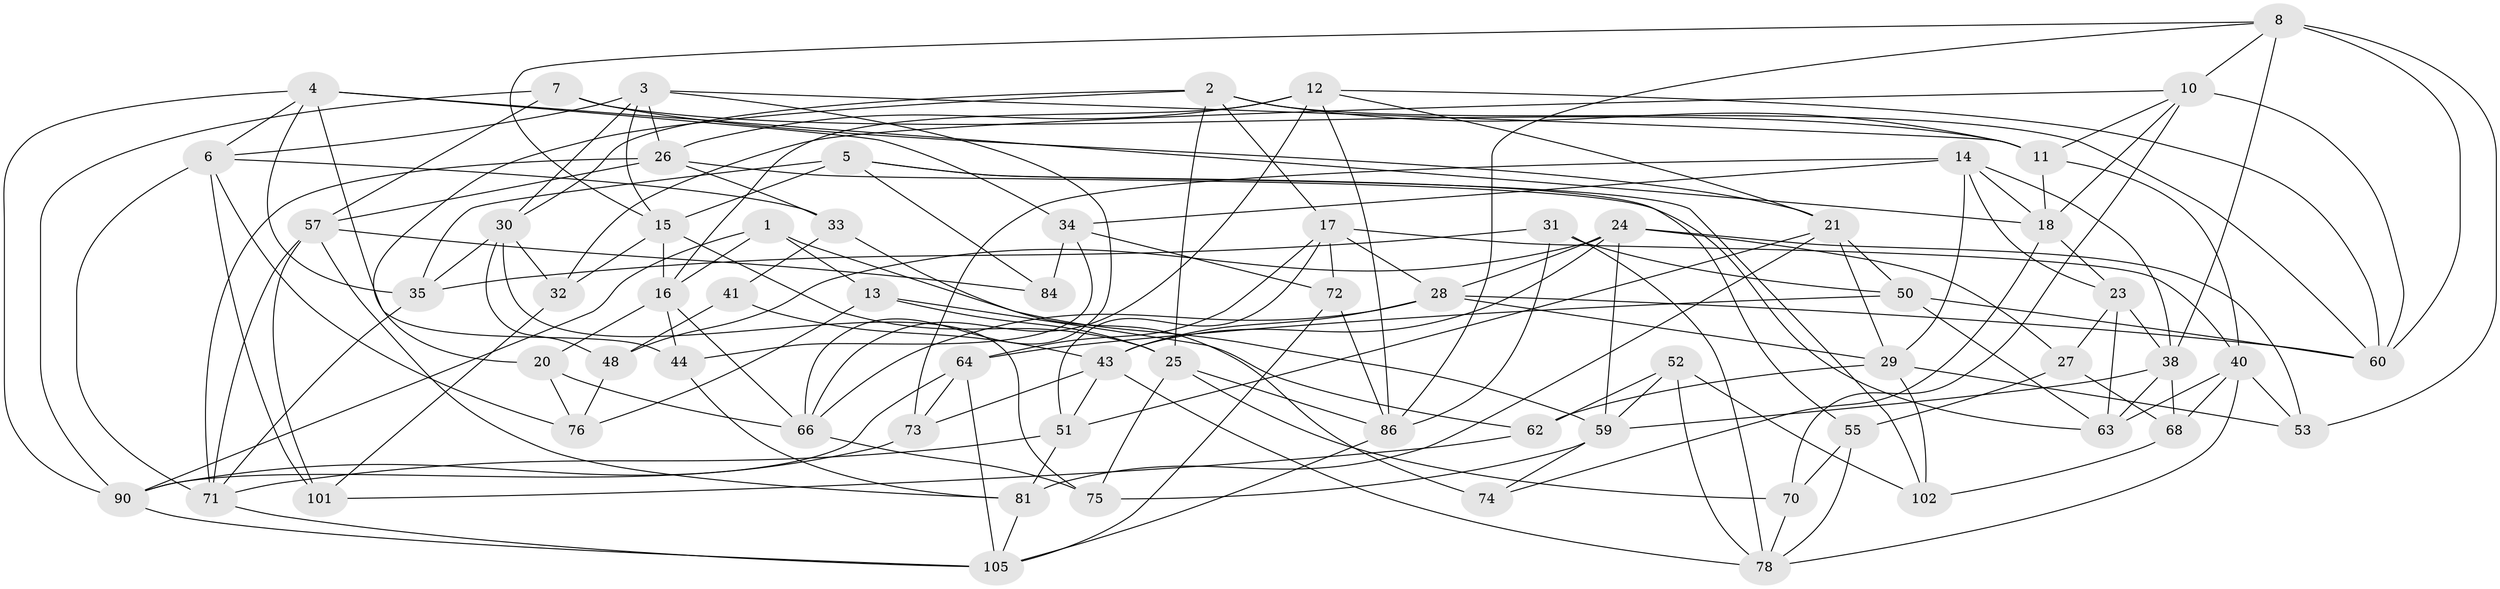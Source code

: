 // original degree distribution, {4: 1.0}
// Generated by graph-tools (version 1.1) at 2025/11/02/27/25 16:11:42]
// undirected, 66 vertices, 167 edges
graph export_dot {
graph [start="1"]
  node [color=gray90,style=filled];
  1;
  2 [super="+79"];
  3 [super="+97"];
  4 [super="+9"];
  5 [super="+91"];
  6 [super="+83"];
  7;
  8 [super="+103"];
  10 [super="+65"];
  11 [super="+82"];
  12 [super="+22"];
  13;
  14 [super="+36"];
  15 [super="+77"];
  16 [super="+19"];
  17 [super="+42"];
  18 [super="+100"];
  20;
  21 [super="+37"];
  23 [super="+69"];
  24 [super="+56"];
  25 [super="+39"];
  26 [super="+46"];
  27;
  28 [super="+95"];
  29 [super="+80"];
  30 [super="+94"];
  31;
  32;
  33 [super="+99"];
  34 [super="+49"];
  35 [super="+47"];
  38 [super="+45"];
  40 [super="+58"];
  41;
  43 [super="+108"];
  44;
  48;
  50 [super="+67"];
  51 [super="+54"];
  52;
  53;
  55;
  57 [super="+61"];
  59 [super="+104"];
  60 [super="+89"];
  62;
  63 [super="+98"];
  64 [super="+96"];
  66 [super="+93"];
  68;
  70;
  71 [super="+85"];
  72;
  73;
  74;
  75;
  76;
  78 [super="+92"];
  81 [super="+88"];
  84;
  86 [super="+87"];
  90 [super="+107"];
  101;
  102;
  105 [super="+106"];
  1 -- 13;
  1 -- 59;
  1 -- 90;
  1 -- 16;
  2 -- 20;
  2 -- 11;
  2 -- 60;
  2 -- 17;
  2 -- 30;
  2 -- 25;
  3 -- 6;
  3 -- 15;
  3 -- 11;
  3 -- 26;
  3 -- 66;
  3 -- 30;
  4 -- 90;
  4 -- 35;
  4 -- 6;
  4 -- 34;
  4 -- 18;
  4 -- 44;
  5 -- 15;
  5 -- 35 [weight=2];
  5 -- 84;
  5 -- 102;
  5 -- 55;
  6 -- 76;
  6 -- 71;
  6 -- 33;
  6 -- 101;
  7 -- 11;
  7 -- 57;
  7 -- 90;
  7 -- 21;
  8 -- 15;
  8 -- 10;
  8 -- 53;
  8 -- 86;
  8 -- 38;
  8 -- 60;
  10 -- 18;
  10 -- 32;
  10 -- 70;
  10 -- 11;
  10 -- 60;
  11 -- 40;
  11 -- 18;
  12 -- 86;
  12 -- 60;
  12 -- 16;
  12 -- 21;
  12 -- 26;
  12 -- 66;
  13 -- 76;
  13 -- 25;
  13 -- 62;
  14 -- 38;
  14 -- 23;
  14 -- 29;
  14 -- 73;
  14 -- 34;
  14 -- 18;
  15 -- 32;
  15 -- 25;
  15 -- 16;
  16 -- 66;
  16 -- 44;
  16 -- 20;
  17 -- 64;
  17 -- 72;
  17 -- 51;
  17 -- 28;
  17 -- 40;
  18 -- 74;
  18 -- 23;
  20 -- 66;
  20 -- 76;
  21 -- 51;
  21 -- 29;
  21 -- 50;
  21 -- 81;
  23 -- 27;
  23 -- 63 [weight=2];
  23 -- 38;
  24 -- 27;
  24 -- 59;
  24 -- 43;
  24 -- 48;
  24 -- 28;
  24 -- 53;
  25 -- 75;
  25 -- 70;
  25 -- 86;
  26 -- 63;
  26 -- 33;
  26 -- 71;
  26 -- 57;
  27 -- 68;
  27 -- 55;
  28 -- 60;
  28 -- 29;
  28 -- 66;
  28 -- 43;
  29 -- 102;
  29 -- 62;
  29 -- 53;
  30 -- 75;
  30 -- 48;
  30 -- 32;
  30 -- 35;
  31 -- 50;
  31 -- 35;
  31 -- 78;
  31 -- 86;
  32 -- 101;
  33 -- 74 [weight=2];
  33 -- 41 [weight=2];
  34 -- 44;
  34 -- 84 [weight=2];
  34 -- 72;
  35 -- 71;
  38 -- 59;
  38 -- 68;
  38 -- 63;
  40 -- 53;
  40 -- 63;
  40 -- 68;
  40 -- 78;
  41 -- 48;
  41 -- 43;
  43 -- 51;
  43 -- 73;
  43 -- 78;
  44 -- 81;
  48 -- 76;
  50 -- 64 [weight=2];
  50 -- 60;
  50 -- 63;
  51 -- 81 [weight=2];
  51 -- 71;
  52 -- 78;
  52 -- 102;
  52 -- 62;
  52 -- 59;
  55 -- 70;
  55 -- 78;
  57 -- 81;
  57 -- 84;
  57 -- 101;
  57 -- 71;
  59 -- 75;
  59 -- 74;
  62 -- 101;
  64 -- 73;
  64 -- 105;
  64 -- 90;
  66 -- 75;
  68 -- 102;
  70 -- 78;
  71 -- 105;
  72 -- 86;
  72 -- 105;
  73 -- 90;
  81 -- 105;
  86 -- 105;
  90 -- 105;
}
